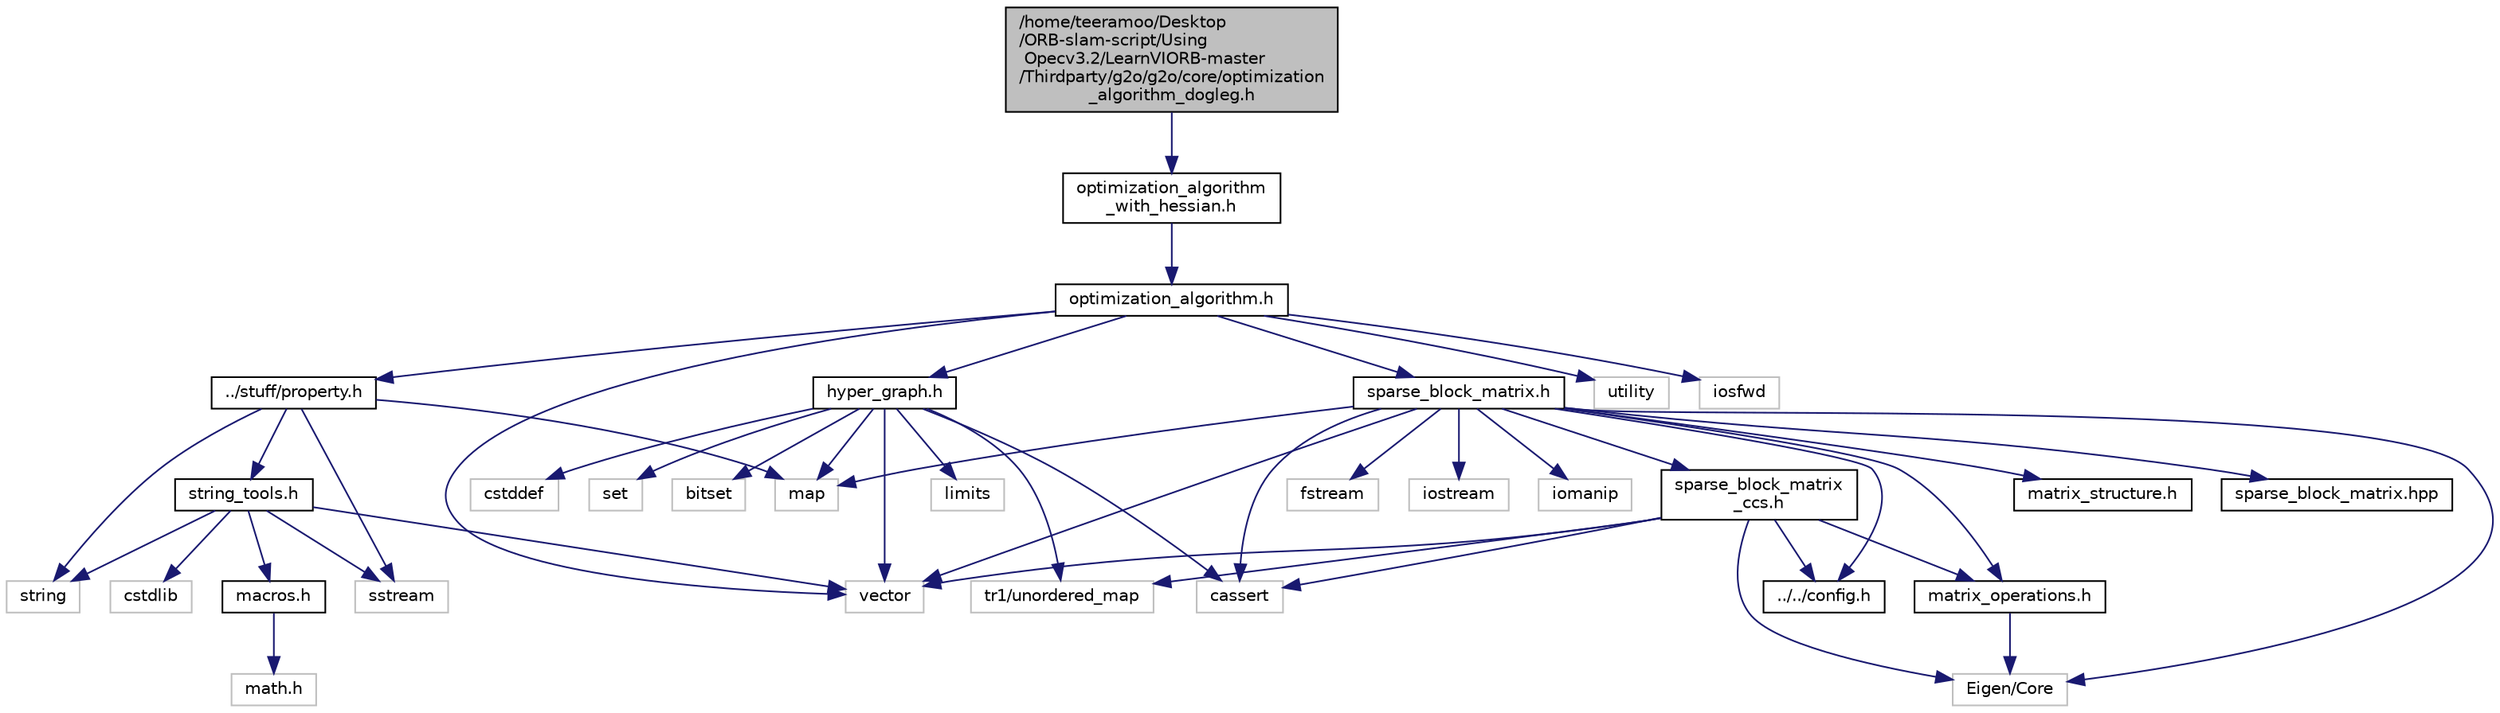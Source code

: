 digraph "/home/teeramoo/Desktop/ORB-slam-script/Using Opecv3.2/LearnVIORB-master/Thirdparty/g2o/g2o/core/optimization_algorithm_dogleg.h"
{
  edge [fontname="Helvetica",fontsize="10",labelfontname="Helvetica",labelfontsize="10"];
  node [fontname="Helvetica",fontsize="10",shape=record];
  Node1 [label="/home/teeramoo/Desktop\l/ORB-slam-script/Using\l Opecv3.2/LearnVIORB-master\l/Thirdparty/g2o/g2o/core/optimization\l_algorithm_dogleg.h",height=0.2,width=0.4,color="black", fillcolor="grey75", style="filled", fontcolor="black"];
  Node1 -> Node2 [color="midnightblue",fontsize="10",style="solid"];
  Node2 [label="optimization_algorithm\l_with_hessian.h",height=0.2,width=0.4,color="black", fillcolor="white", style="filled",URL="$optimization__algorithm__with__hessian_8h.html"];
  Node2 -> Node3 [color="midnightblue",fontsize="10",style="solid"];
  Node3 [label="optimization_algorithm.h",height=0.2,width=0.4,color="black", fillcolor="white", style="filled",URL="$optimization__algorithm_8h.html"];
  Node3 -> Node4 [color="midnightblue",fontsize="10",style="solid"];
  Node4 [label="vector",height=0.2,width=0.4,color="grey75", fillcolor="white", style="filled"];
  Node3 -> Node5 [color="midnightblue",fontsize="10",style="solid"];
  Node5 [label="utility",height=0.2,width=0.4,color="grey75", fillcolor="white", style="filled"];
  Node3 -> Node6 [color="midnightblue",fontsize="10",style="solid"];
  Node6 [label="iosfwd",height=0.2,width=0.4,color="grey75", fillcolor="white", style="filled"];
  Node3 -> Node7 [color="midnightblue",fontsize="10",style="solid"];
  Node7 [label="../stuff/property.h",height=0.2,width=0.4,color="black", fillcolor="white", style="filled",URL="$property_8h.html"];
  Node7 -> Node8 [color="midnightblue",fontsize="10",style="solid"];
  Node8 [label="string",height=0.2,width=0.4,color="grey75", fillcolor="white", style="filled"];
  Node7 -> Node9 [color="midnightblue",fontsize="10",style="solid"];
  Node9 [label="map",height=0.2,width=0.4,color="grey75", fillcolor="white", style="filled"];
  Node7 -> Node10 [color="midnightblue",fontsize="10",style="solid"];
  Node10 [label="sstream",height=0.2,width=0.4,color="grey75", fillcolor="white", style="filled"];
  Node7 -> Node11 [color="midnightblue",fontsize="10",style="solid"];
  Node11 [label="string_tools.h",height=0.2,width=0.4,color="black", fillcolor="white", style="filled",URL="$string__tools_8h.html"];
  Node11 -> Node8 [color="midnightblue",fontsize="10",style="solid"];
  Node11 -> Node10 [color="midnightblue",fontsize="10",style="solid"];
  Node11 -> Node12 [color="midnightblue",fontsize="10",style="solid"];
  Node12 [label="cstdlib",height=0.2,width=0.4,color="grey75", fillcolor="white", style="filled"];
  Node11 -> Node4 [color="midnightblue",fontsize="10",style="solid"];
  Node11 -> Node13 [color="midnightblue",fontsize="10",style="solid"];
  Node13 [label="macros.h",height=0.2,width=0.4,color="black", fillcolor="white", style="filled",URL="$macros_8h.html"];
  Node13 -> Node14 [color="midnightblue",fontsize="10",style="solid"];
  Node14 [label="math.h",height=0.2,width=0.4,color="grey75", fillcolor="white", style="filled"];
  Node3 -> Node15 [color="midnightblue",fontsize="10",style="solid"];
  Node15 [label="hyper_graph.h",height=0.2,width=0.4,color="black", fillcolor="white", style="filled",URL="$hyper__graph_8h.html"];
  Node15 -> Node9 [color="midnightblue",fontsize="10",style="solid"];
  Node15 -> Node16 [color="midnightblue",fontsize="10",style="solid"];
  Node16 [label="set",height=0.2,width=0.4,color="grey75", fillcolor="white", style="filled"];
  Node15 -> Node17 [color="midnightblue",fontsize="10",style="solid"];
  Node17 [label="bitset",height=0.2,width=0.4,color="grey75", fillcolor="white", style="filled"];
  Node15 -> Node18 [color="midnightblue",fontsize="10",style="solid"];
  Node18 [label="cassert",height=0.2,width=0.4,color="grey75", fillcolor="white", style="filled"];
  Node15 -> Node4 [color="midnightblue",fontsize="10",style="solid"];
  Node15 -> Node19 [color="midnightblue",fontsize="10",style="solid"];
  Node19 [label="limits",height=0.2,width=0.4,color="grey75", fillcolor="white", style="filled"];
  Node15 -> Node20 [color="midnightblue",fontsize="10",style="solid"];
  Node20 [label="cstddef",height=0.2,width=0.4,color="grey75", fillcolor="white", style="filled"];
  Node15 -> Node21 [color="midnightblue",fontsize="10",style="solid"];
  Node21 [label="tr1/unordered_map",height=0.2,width=0.4,color="grey75", fillcolor="white", style="filled"];
  Node3 -> Node22 [color="midnightblue",fontsize="10",style="solid"];
  Node22 [label="sparse_block_matrix.h",height=0.2,width=0.4,color="black", fillcolor="white", style="filled",URL="$sparse__block__matrix_8h.html"];
  Node22 -> Node9 [color="midnightblue",fontsize="10",style="solid"];
  Node22 -> Node4 [color="midnightblue",fontsize="10",style="solid"];
  Node22 -> Node23 [color="midnightblue",fontsize="10",style="solid"];
  Node23 [label="fstream",height=0.2,width=0.4,color="grey75", fillcolor="white", style="filled"];
  Node22 -> Node24 [color="midnightblue",fontsize="10",style="solid"];
  Node24 [label="iostream",height=0.2,width=0.4,color="grey75", fillcolor="white", style="filled"];
  Node22 -> Node25 [color="midnightblue",fontsize="10",style="solid"];
  Node25 [label="iomanip",height=0.2,width=0.4,color="grey75", fillcolor="white", style="filled"];
  Node22 -> Node18 [color="midnightblue",fontsize="10",style="solid"];
  Node22 -> Node26 [color="midnightblue",fontsize="10",style="solid"];
  Node26 [label="Eigen/Core",height=0.2,width=0.4,color="grey75", fillcolor="white", style="filled"];
  Node22 -> Node27 [color="midnightblue",fontsize="10",style="solid"];
  Node27 [label="sparse_block_matrix\l_ccs.h",height=0.2,width=0.4,color="black", fillcolor="white", style="filled",URL="$sparse__block__matrix__ccs_8h.html"];
  Node27 -> Node4 [color="midnightblue",fontsize="10",style="solid"];
  Node27 -> Node18 [color="midnightblue",fontsize="10",style="solid"];
  Node27 -> Node26 [color="midnightblue",fontsize="10",style="solid"];
  Node27 -> Node28 [color="midnightblue",fontsize="10",style="solid"];
  Node28 [label="../../config.h",height=0.2,width=0.4,color="black", fillcolor="white", style="filled",URL="$config_8h.html"];
  Node27 -> Node29 [color="midnightblue",fontsize="10",style="solid"];
  Node29 [label="matrix_operations.h",height=0.2,width=0.4,color="black", fillcolor="white", style="filled",URL="$matrix__operations_8h.html"];
  Node29 -> Node26 [color="midnightblue",fontsize="10",style="solid"];
  Node27 -> Node21 [color="midnightblue",fontsize="10",style="solid"];
  Node22 -> Node30 [color="midnightblue",fontsize="10",style="solid"];
  Node30 [label="matrix_structure.h",height=0.2,width=0.4,color="black", fillcolor="white", style="filled",URL="$matrix__structure_8h.html"];
  Node22 -> Node29 [color="midnightblue",fontsize="10",style="solid"];
  Node22 -> Node28 [color="midnightblue",fontsize="10",style="solid"];
  Node22 -> Node31 [color="midnightblue",fontsize="10",style="solid"];
  Node31 [label="sparse_block_matrix.hpp",height=0.2,width=0.4,color="black", fillcolor="white", style="filled",URL="$sparse__block__matrix_8hpp.html"];
}
